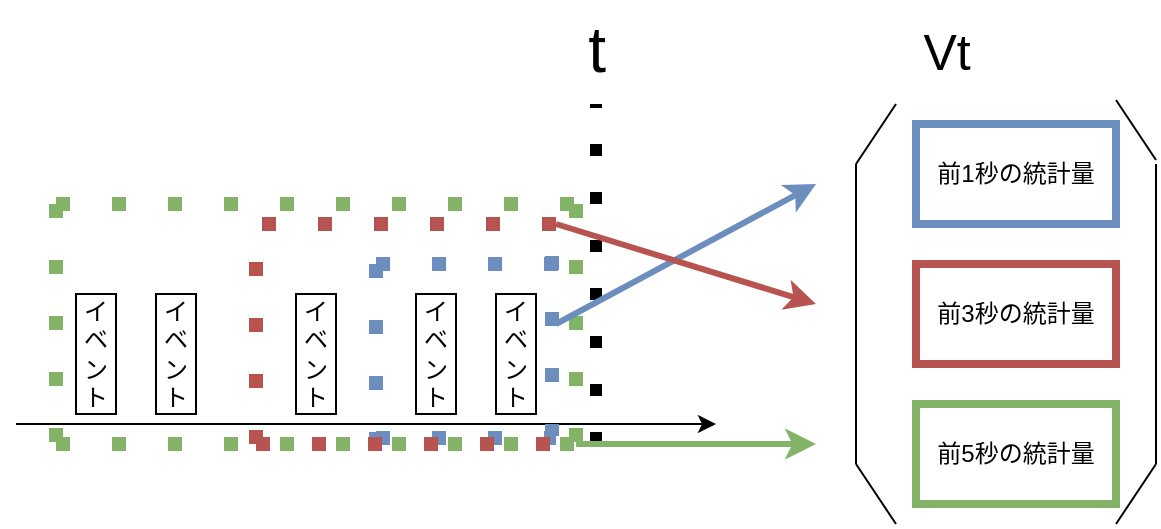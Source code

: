 <mxfile version="22.1.7" type="github">
  <diagram name="ページ1" id="9NnOFcDOrwTPHX3rqaeh">
    <mxGraphModel dx="984" dy="626" grid="1" gridSize="10" guides="1" tooltips="1" connect="1" arrows="1" fold="1" page="1" pageScale="1" pageWidth="827" pageHeight="1169" math="0" shadow="0">
      <root>
        <mxCell id="0" />
        <mxCell id="1" parent="0" />
        <mxCell id="8wdn6gW78S-1KX_appA0-1" value="" style="endArrow=classic;html=1;rounded=0;" parent="1" edge="1">
          <mxGeometry width="50" height="50" relative="1" as="geometry">
            <mxPoint x="120" y="320" as="sourcePoint" />
            <mxPoint x="470" y="320" as="targetPoint" />
          </mxGeometry>
        </mxCell>
        <mxCell id="8wdn6gW78S-1KX_appA0-12" value="" style="endArrow=none;dashed=1;html=1;dashPattern=1 3;strokeWidth=7;rounded=0;fillColor=#dae8fc;strokeColor=#6c8ebf;" parent="1" edge="1">
          <mxGeometry width="50" height="50" relative="1" as="geometry">
            <mxPoint x="300" y="240" as="sourcePoint" />
            <mxPoint x="400" y="240" as="targetPoint" />
          </mxGeometry>
        </mxCell>
        <mxCell id="8wdn6gW78S-1KX_appA0-13" value="" style="endArrow=none;dashed=1;html=1;dashPattern=1 3;strokeWidth=7;rounded=0;fillColor=#dae8fc;strokeColor=#6c8ebf;" parent="1" edge="1">
          <mxGeometry width="50" height="50" relative="1" as="geometry">
            <mxPoint x="300" y="240" as="sourcePoint" />
            <mxPoint x="300" y="330" as="targetPoint" />
          </mxGeometry>
        </mxCell>
        <mxCell id="8wdn6gW78S-1KX_appA0-14" value="" style="endArrow=none;dashed=1;html=1;dashPattern=1 3;strokeWidth=7;rounded=0;fillColor=#dae8fc;strokeColor=#6c8ebf;" parent="1" edge="1">
          <mxGeometry width="50" height="50" relative="1" as="geometry">
            <mxPoint x="300" y="327" as="sourcePoint" />
            <mxPoint x="390" y="327" as="targetPoint" />
          </mxGeometry>
        </mxCell>
        <mxCell id="8wdn6gW78S-1KX_appA0-15" value="" style="endArrow=none;dashed=1;html=1;dashPattern=1 3;strokeWidth=7;rounded=0;fillColor=#dae8fc;strokeColor=#6c8ebf;" parent="1" edge="1">
          <mxGeometry width="50" height="50" relative="1" as="geometry">
            <mxPoint x="388" y="236" as="sourcePoint" />
            <mxPoint x="388" y="326" as="targetPoint" />
          </mxGeometry>
        </mxCell>
        <mxCell id="8wdn6gW78S-1KX_appA0-16" value="" style="endArrow=none;dashed=1;html=1;dashPattern=1 3;strokeWidth=7;rounded=0;fillColor=#f8cecc;strokeColor=#b85450;" parent="1" edge="1">
          <mxGeometry width="50" height="50" relative="1" as="geometry">
            <mxPoint x="240" y="330" as="sourcePoint" />
            <mxPoint x="400" y="330" as="targetPoint" />
          </mxGeometry>
        </mxCell>
        <mxCell id="8wdn6gW78S-1KX_appA0-17" value="" style="endArrow=none;dashed=1;html=1;dashPattern=1 3;strokeWidth=7;rounded=0;fillColor=#f8cecc;strokeColor=#b85450;" parent="1" edge="1">
          <mxGeometry width="50" height="50" relative="1" as="geometry">
            <mxPoint x="240" y="330" as="sourcePoint" />
            <mxPoint x="240" y="220" as="targetPoint" />
          </mxGeometry>
        </mxCell>
        <mxCell id="8wdn6gW78S-1KX_appA0-18" value="" style="endArrow=none;dashed=1;html=1;dashPattern=1 3;strokeWidth=7;rounded=0;fillColor=#f8cecc;strokeColor=#b85450;" parent="1" edge="1">
          <mxGeometry width="50" height="50" relative="1" as="geometry">
            <mxPoint x="390" y="220" as="sourcePoint" />
            <mxPoint x="234" y="220" as="targetPoint" />
          </mxGeometry>
        </mxCell>
        <mxCell id="8wdn6gW78S-1KX_appA0-19" value="イベント" style="rounded=0;whiteSpace=wrap;html=1;" parent="1" vertex="1">
          <mxGeometry x="360" y="255" width="20" height="60" as="geometry" />
        </mxCell>
        <mxCell id="8wdn6gW78S-1KX_appA0-20" value="イベント" style="rounded=0;whiteSpace=wrap;html=1;" parent="1" vertex="1">
          <mxGeometry x="320" y="255" width="20" height="60" as="geometry" />
        </mxCell>
        <mxCell id="8wdn6gW78S-1KX_appA0-21" value="イベント" style="rounded=0;whiteSpace=wrap;html=1;" parent="1" vertex="1">
          <mxGeometry x="260" y="255" width="20" height="60" as="geometry" />
        </mxCell>
        <mxCell id="8wdn6gW78S-1KX_appA0-22" value="イベント" style="rounded=0;whiteSpace=wrap;html=1;" parent="1" vertex="1">
          <mxGeometry x="190" y="255" width="20" height="60" as="geometry" />
        </mxCell>
        <mxCell id="8wdn6gW78S-1KX_appA0-23" value="イベント" style="rounded=0;whiteSpace=wrap;html=1;" parent="1" vertex="1">
          <mxGeometry x="150" y="255" width="20" height="60" as="geometry" />
        </mxCell>
        <mxCell id="8wdn6gW78S-1KX_appA0-24" value="" style="endArrow=none;dashed=1;html=1;dashPattern=1 3;strokeWidth=7;rounded=0;fillColor=#d5e8d4;strokeColor=#82b366;" parent="1" edge="1">
          <mxGeometry width="50" height="50" relative="1" as="geometry">
            <mxPoint x="140" y="330" as="sourcePoint" />
            <mxPoint x="400" y="330" as="targetPoint" />
          </mxGeometry>
        </mxCell>
        <mxCell id="8wdn6gW78S-1KX_appA0-25" value="" style="endArrow=none;dashed=1;html=1;dashPattern=1 3;strokeWidth=7;rounded=0;fillColor=#d5e8d4;strokeColor=#82b366;" parent="1" edge="1">
          <mxGeometry width="50" height="50" relative="1" as="geometry">
            <mxPoint x="140" y="210" as="sourcePoint" />
            <mxPoint x="410" y="210" as="targetPoint" />
          </mxGeometry>
        </mxCell>
        <mxCell id="8wdn6gW78S-1KX_appA0-26" value="" style="endArrow=none;dashed=1;html=1;dashPattern=1 3;strokeWidth=7;rounded=0;fillColor=#d5e8d4;strokeColor=#82b366;" parent="1" edge="1">
          <mxGeometry width="50" height="50" relative="1" as="geometry">
            <mxPoint x="140" y="210" as="sourcePoint" />
            <mxPoint x="140" y="330" as="targetPoint" />
          </mxGeometry>
        </mxCell>
        <mxCell id="8wdn6gW78S-1KX_appA0-27" value="" style="endArrow=none;dashed=1;html=1;dashPattern=1 3;strokeWidth=7;rounded=0;fillColor=#d5e8d4;strokeColor=#82b366;" parent="1" edge="1">
          <mxGeometry width="50" height="50" relative="1" as="geometry">
            <mxPoint x="400" y="210" as="sourcePoint" />
            <mxPoint x="400" y="330" as="targetPoint" />
          </mxGeometry>
        </mxCell>
        <mxCell id="8wdn6gW78S-1KX_appA0-29" value="" style="endArrow=none;dashed=1;html=1;dashPattern=1 3;strokeWidth=6;rounded=0;" parent="1" edge="1">
          <mxGeometry width="50" height="50" relative="1" as="geometry">
            <mxPoint x="410" y="330" as="sourcePoint" />
            <mxPoint x="410" y="160" as="targetPoint" />
          </mxGeometry>
        </mxCell>
        <mxCell id="8wdn6gW78S-1KX_appA0-30" value="&lt;font style=&quot;font-size: 32px;&quot;&gt;t&lt;/font&gt;" style="text;html=1;align=center;verticalAlign=middle;resizable=0;points=[];autosize=1;strokeColor=none;fillColor=none;fontSize=17;" parent="1" vertex="1">
          <mxGeometry x="395" y="108" width="30" height="50" as="geometry" />
        </mxCell>
        <mxCell id="8wdn6gW78S-1KX_appA0-31" value="&lt;font style=&quot;font-size: 25px;&quot;&gt;Vt&lt;/font&gt;" style="text;html=1;align=center;verticalAlign=middle;resizable=0;points=[];autosize=1;strokeColor=none;fillColor=none;" parent="1" vertex="1">
          <mxGeometry x="560" y="113" width="50" height="40" as="geometry" />
        </mxCell>
        <mxCell id="8wdn6gW78S-1KX_appA0-32" value="" style="endArrow=classic;html=1;rounded=0;fillColor=#dae8fc;strokeColor=#6c8ebf;strokeWidth=3;" parent="1" edge="1">
          <mxGeometry width="50" height="50" relative="1" as="geometry">
            <mxPoint x="390" y="270" as="sourcePoint" />
            <mxPoint x="520" y="200" as="targetPoint" />
          </mxGeometry>
        </mxCell>
        <mxCell id="8wdn6gW78S-1KX_appA0-33" value="前1秒の統計量" style="rounded=0;whiteSpace=wrap;html=1;fillColor=none;strokeColor=#6c8ebf;strokeWidth=4;" parent="1" vertex="1">
          <mxGeometry x="570" y="170" width="100" height="50" as="geometry" />
        </mxCell>
        <mxCell id="8wdn6gW78S-1KX_appA0-34" value="前3秒の統計量" style="rounded=0;whiteSpace=wrap;html=1;fillColor=none;strokeColor=#b85450;strokeWidth=4;" parent="1" vertex="1">
          <mxGeometry x="570" y="240" width="100" height="50" as="geometry" />
        </mxCell>
        <mxCell id="8wdn6gW78S-1KX_appA0-35" value="前5秒の統計量" style="rounded=0;whiteSpace=wrap;html=1;fillColor=none;strokeColor=#82b366;strokeWidth=4;" parent="1" vertex="1">
          <mxGeometry x="570" y="310" width="100" height="50" as="geometry" />
        </mxCell>
        <mxCell id="8wdn6gW78S-1KX_appA0-36" value="" style="endArrow=classic;html=1;rounded=0;fillColor=#f8cecc;strokeColor=#b85450;strokeWidth=3;" parent="1" edge="1">
          <mxGeometry width="50" height="50" relative="1" as="geometry">
            <mxPoint x="390" y="220" as="sourcePoint" />
            <mxPoint x="520" y="260" as="targetPoint" />
          </mxGeometry>
        </mxCell>
        <mxCell id="8wdn6gW78S-1KX_appA0-37" value="" style="endArrow=classic;html=1;rounded=0;fillColor=#d5e8d4;strokeColor=#82b366;strokeWidth=3;" parent="1" edge="1">
          <mxGeometry width="50" height="50" relative="1" as="geometry">
            <mxPoint x="400" y="330" as="sourcePoint" />
            <mxPoint x="520" y="330" as="targetPoint" />
          </mxGeometry>
        </mxCell>
        <mxCell id="8wdn6gW78S-1KX_appA0-38" value="" style="endArrow=none;html=1;rounded=0;" parent="1" edge="1">
          <mxGeometry width="50" height="50" relative="1" as="geometry">
            <mxPoint x="670" y="158" as="sourcePoint" />
            <mxPoint x="690" y="188" as="targetPoint" />
          </mxGeometry>
        </mxCell>
        <mxCell id="8wdn6gW78S-1KX_appA0-39" value="" style="endArrow=none;html=1;rounded=0;" parent="1" edge="1">
          <mxGeometry width="50" height="50" relative="1" as="geometry">
            <mxPoint x="690" y="340" as="sourcePoint" />
            <mxPoint x="690" y="190" as="targetPoint" />
          </mxGeometry>
        </mxCell>
        <mxCell id="8wdn6gW78S-1KX_appA0-40" value="" style="endArrow=none;html=1;rounded=0;" parent="1" edge="1">
          <mxGeometry width="50" height="50" relative="1" as="geometry">
            <mxPoint x="670" y="370" as="sourcePoint" />
            <mxPoint x="690" y="340" as="targetPoint" />
          </mxGeometry>
        </mxCell>
        <mxCell id="8wdn6gW78S-1KX_appA0-41" value="" style="endArrow=none;html=1;rounded=0;" parent="1" edge="1">
          <mxGeometry width="50" height="50" relative="1" as="geometry">
            <mxPoint x="540" y="340" as="sourcePoint" />
            <mxPoint x="540" y="190" as="targetPoint" />
          </mxGeometry>
        </mxCell>
        <mxCell id="8wdn6gW78S-1KX_appA0-43" value="" style="endArrow=none;html=1;rounded=0;" parent="1" edge="1">
          <mxGeometry width="50" height="50" relative="1" as="geometry">
            <mxPoint x="560" y="370" as="sourcePoint" />
            <mxPoint x="540" y="340" as="targetPoint" />
          </mxGeometry>
        </mxCell>
        <mxCell id="8wdn6gW78S-1KX_appA0-44" value="" style="endArrow=none;html=1;rounded=0;" parent="1" edge="1">
          <mxGeometry width="50" height="50" relative="1" as="geometry">
            <mxPoint x="540" y="190" as="sourcePoint" />
            <mxPoint x="560" y="160" as="targetPoint" />
          </mxGeometry>
        </mxCell>
      </root>
    </mxGraphModel>
  </diagram>
</mxfile>
